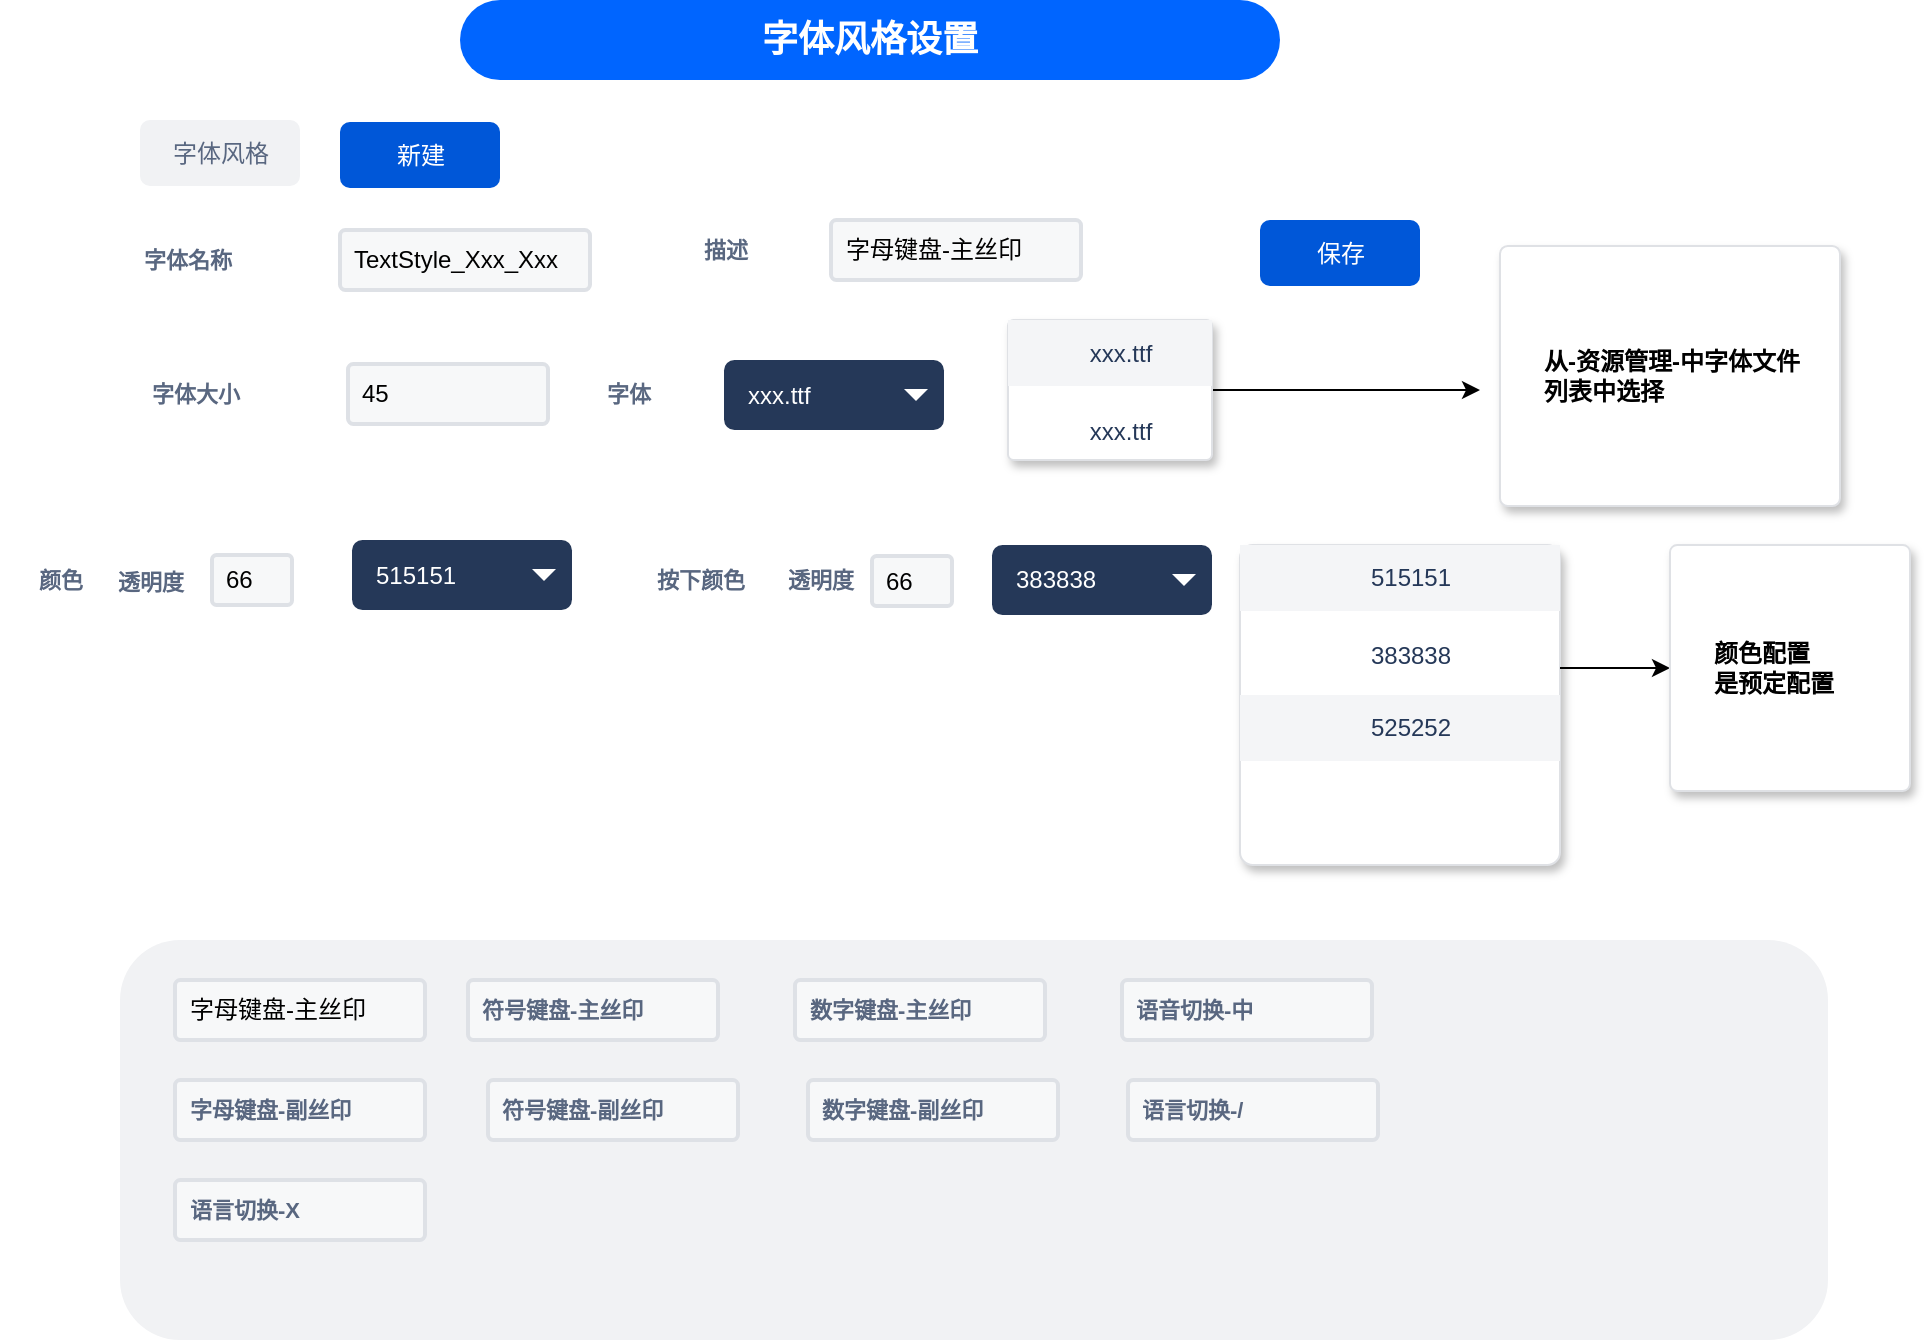 <mxfile version="12.3.5" type="github" pages="1">
  <diagram id="-xnqDO5uDrapk-A6JrnL" name="第 1 页">
    <mxGraphModel dx="1038" dy="572" grid="1" gridSize="10" guides="1" tooltips="1" connect="1" arrows="1" fold="1" page="1" pageScale="1" pageWidth="2339" pageHeight="3300" math="0" shadow="0">
      <root>
        <mxCell id="0"/>
        <mxCell id="1" parent="0"/>
        <mxCell id="E_ACQnhVHgZpY5XNoCvP-15" value="字体大小" style="fillColor=none;strokeColor=none;html=1;fontSize=11;fontStyle=0;align=left;fontColor=#596780;fontStyle=1;fontSize=11" parent="1" vertex="1">
          <mxGeometry x="84" y="207" width="60" height="20" as="geometry"/>
        </mxCell>
        <mxCell id="E_ACQnhVHgZpY5XNoCvP-16" value="45" style="rounded=1;arcSize=9;fillColor=#F7F8F9;align=left;spacingLeft=5;strokeColor=#DEE1E6;html=1;strokeWidth=2;fontSize=12" parent="1" vertex="1">
          <mxGeometry x="184" y="202" width="100" height="30" as="geometry"/>
        </mxCell>
        <mxCell id="E_ACQnhVHgZpY5XNoCvP-40" value="xxx.ttf" style="rounded=1;fillColor=#253858;strokeColor=none;html=1;fontColor=#ffffff;align=left;fontSize=12;spacingLeft=10" parent="1" vertex="1">
          <mxGeometry x="372" y="200" width="110" height="35" as="geometry"/>
        </mxCell>
        <mxCell id="E_ACQnhVHgZpY5XNoCvP-41" value="" style="shape=triangle;direction=south;fillColor=#ffffff;strokeColor=none;html=1" parent="E_ACQnhVHgZpY5XNoCvP-40" vertex="1">
          <mxGeometry x="1" y="0.5" width="12" height="6" relative="1" as="geometry">
            <mxPoint x="-20" y="-3" as="offset"/>
          </mxGeometry>
        </mxCell>
        <mxCell id="91r5-gFKFPTO61zWIt9e-17" style="edgeStyle=orthogonalEdgeStyle;rounded=0;orthogonalLoop=1;jettySize=auto;html=1;" edge="1" parent="1" source="E_ACQnhVHgZpY5XNoCvP-42">
          <mxGeometry relative="1" as="geometry">
            <mxPoint x="750" y="215" as="targetPoint"/>
          </mxGeometry>
        </mxCell>
        <mxCell id="E_ACQnhVHgZpY5XNoCvP-42" value="" style="rounded=1;fillColor=#ffffff;strokeColor=#DFE1E5;shadow=1;html=1;arcSize=4;align=center;" parent="1" vertex="1">
          <mxGeometry x="514" y="180" width="102" height="70" as="geometry"/>
        </mxCell>
        <mxCell id="E_ACQnhVHgZpY5XNoCvP-43" value="xxx.ttf" style="rounded=0;fillColor=#F4F5F7;strokeColor=none;shadow=0;html=1;align=center;fontSize=12;spacingLeft=10;fontColor=#253858;resizeWidth=1" parent="E_ACQnhVHgZpY5XNoCvP-42" vertex="1">
          <mxGeometry width="102" height="33" relative="1" as="geometry">
            <mxPoint as="offset"/>
          </mxGeometry>
        </mxCell>
        <mxCell id="E_ACQnhVHgZpY5XNoCvP-44" value="xxx.ttf" style="rounded=0;fillColor=none;strokeColor=none;shadow=0;html=1;align=center;fontSize=12;spacingLeft=10;fontColor=#253858;resizeWidth=1" parent="E_ACQnhVHgZpY5XNoCvP-42" vertex="1">
          <mxGeometry width="102" height="33" relative="1" as="geometry">
            <mxPoint y="39" as="offset"/>
          </mxGeometry>
        </mxCell>
        <mxCell id="E_ACQnhVHgZpY5XNoCvP-45" value="字体" style="fillColor=none;strokeColor=none;html=1;fontSize=11;fontStyle=0;align=center;fontColor=#596780;fontStyle=1;fontSize=11" parent="1" vertex="1">
          <mxGeometry x="294" y="207" width="60" height="20" as="geometry"/>
        </mxCell>
        <mxCell id="E_ACQnhVHgZpY5XNoCvP-46" value="515151" style="rounded=1;fillColor=#253858;strokeColor=none;html=1;fontColor=#ffffff;align=left;fontSize=12;spacingLeft=10" parent="1" vertex="1">
          <mxGeometry x="186" y="290" width="110" height="35" as="geometry"/>
        </mxCell>
        <mxCell id="E_ACQnhVHgZpY5XNoCvP-47" value="" style="shape=triangle;direction=south;fillColor=#ffffff;strokeColor=none;html=1" parent="E_ACQnhVHgZpY5XNoCvP-46" vertex="1">
          <mxGeometry x="1" y="0.5" width="12" height="6" relative="1" as="geometry">
            <mxPoint x="-20" y="-3" as="offset"/>
          </mxGeometry>
        </mxCell>
        <mxCell id="E_ACQnhVHgZpY5XNoCvP-48" value="透明度" style="fillColor=none;strokeColor=none;html=1;fontSize=11;fontStyle=0;align=center;fontColor=#596780;fontStyle=1;fontSize=11" parent="1" vertex="1">
          <mxGeometry x="55" y="300.5" width="60" height="20" as="geometry"/>
        </mxCell>
        <mxCell id="E_ACQnhVHgZpY5XNoCvP-49" value="383838" style="rounded=1;fillColor=#253858;strokeColor=none;html=1;fontColor=#ffffff;align=left;fontSize=12;spacingLeft=10" parent="1" vertex="1">
          <mxGeometry x="506" y="292.5" width="110" height="35" as="geometry"/>
        </mxCell>
        <mxCell id="E_ACQnhVHgZpY5XNoCvP-50" value="" style="shape=triangle;direction=south;fillColor=#ffffff;strokeColor=none;html=1" parent="E_ACQnhVHgZpY5XNoCvP-49" vertex="1">
          <mxGeometry x="1" y="0.5" width="12" height="6" relative="1" as="geometry">
            <mxPoint x="-20" y="-3" as="offset"/>
          </mxGeometry>
        </mxCell>
        <mxCell id="E_ACQnhVHgZpY5XNoCvP-51" value="按下颜色" style="fillColor=none;strokeColor=none;html=1;fontSize=11;fontStyle=0;align=center;fontColor=#596780;fontStyle=1;fontSize=11" parent="1" vertex="1">
          <mxGeometry x="330" y="300" width="60" height="20" as="geometry"/>
        </mxCell>
        <mxCell id="E_ACQnhVHgZpY5XNoCvP-52" value="66" style="rounded=1;arcSize=9;fillColor=#F7F8F9;align=left;spacingLeft=5;strokeColor=#DEE1E6;html=1;strokeWidth=2;fontSize=12" parent="1" vertex="1">
          <mxGeometry x="446" y="298" width="40" height="25" as="geometry"/>
        </mxCell>
        <mxCell id="E_ACQnhVHgZpY5XNoCvP-53" value="66" style="rounded=1;arcSize=9;fillColor=#F7F8F9;align=left;spacingLeft=5;strokeColor=#DEE1E6;html=1;strokeWidth=2;fontSize=12" parent="1" vertex="1">
          <mxGeometry x="116" y="297.5" width="40" height="25" as="geometry"/>
        </mxCell>
        <mxCell id="E_ACQnhVHgZpY5XNoCvP-54" value="" style="rounded=1;fillColor=#ffffff;strokeColor=#DFE1E5;shadow=1;html=1;arcSize=4;align=center;" parent="1" vertex="1">
          <mxGeometry x="630" y="292.5" width="160" height="160" as="geometry"/>
        </mxCell>
        <mxCell id="E_ACQnhVHgZpY5XNoCvP-55" value="515151" style="rounded=0;fillColor=#F4F5F7;strokeColor=none;shadow=0;html=1;align=center;fontSize=12;spacingLeft=10;fontColor=#253858;resizeWidth=1" parent="E_ACQnhVHgZpY5XNoCvP-54" vertex="1">
          <mxGeometry width="160" height="33" relative="1" as="geometry">
            <mxPoint as="offset"/>
          </mxGeometry>
        </mxCell>
        <mxCell id="E_ACQnhVHgZpY5XNoCvP-56" value="383838" style="rounded=0;fillColor=none;strokeColor=none;shadow=0;html=1;align=center;fontSize=12;spacingLeft=10;fontColor=#253858;resizeWidth=1" parent="E_ACQnhVHgZpY5XNoCvP-54" vertex="1">
          <mxGeometry width="160" height="33" relative="1" as="geometry">
            <mxPoint y="39" as="offset"/>
          </mxGeometry>
        </mxCell>
        <mxCell id="E_ACQnhVHgZpY5XNoCvP-61" value="525252" style="rounded=0;fillColor=#F4F5F7;strokeColor=none;shadow=0;html=1;align=center;fontSize=12;spacingLeft=10;fontColor=#253858;resizeWidth=1" parent="E_ACQnhVHgZpY5XNoCvP-54" vertex="1">
          <mxGeometry y="75" width="160" height="33" as="geometry">
            <mxPoint as="offset"/>
          </mxGeometry>
        </mxCell>
        <mxCell id="91r5-gFKFPTO61zWIt9e-22" style="edgeStyle=orthogonalEdgeStyle;rounded=0;orthogonalLoop=1;jettySize=auto;html=1;entryX=0;entryY=0.5;entryDx=0;entryDy=0;" edge="1" parent="E_ACQnhVHgZpY5XNoCvP-54" source="E_ACQnhVHgZpY5XNoCvP-56" target="91r5-gFKFPTO61zWIt9e-18">
          <mxGeometry relative="1" as="geometry">
            <Array as="points">
              <mxPoint x="190" y="61"/>
            </Array>
          </mxGeometry>
        </mxCell>
        <mxCell id="E_ACQnhVHgZpY5XNoCvP-62" value="颜色" style="fillColor=none;strokeColor=none;html=1;fontSize=11;fontStyle=0;align=center;fontColor=#596780;fontStyle=1;fontSize=11" parent="1" vertex="1">
          <mxGeometry x="10" y="300" width="60" height="20" as="geometry"/>
        </mxCell>
        <mxCell id="E_ACQnhVHgZpY5XNoCvP-63" value="透明度" style="fillColor=none;strokeColor=none;html=1;fontSize=11;fontStyle=0;align=center;fontColor=#596780;fontStyle=1;fontSize=11" parent="1" vertex="1">
          <mxGeometry x="390" y="300" width="60" height="20" as="geometry"/>
        </mxCell>
        <mxCell id="E_ACQnhVHgZpY5XNoCvP-64" value="" style="rounded=1;align=center;fillColor=#F1F2F4;strokeColor=none;html=1;fontColor=#596780;fontSize=12" parent="1" vertex="1">
          <mxGeometry x="70" y="490" width="854" height="200" as="geometry"/>
        </mxCell>
        <mxCell id="E_ACQnhVHgZpY5XNoCvP-65" value="保存" style="rounded=1;fillColor=#0057D8;align=center;strokeColor=none;html=1;fontColor=#ffffff;fontSize=12" parent="1" vertex="1">
          <mxGeometry x="640" y="130" width="80" height="33" as="geometry"/>
        </mxCell>
        <mxCell id="91r5-gFKFPTO61zWIt9e-1" value="字体风格设置" style="rounded=1;fillColor=#0065FF;strokeColor=none;html=1;fontColor=#ffffff;align=center;verticalAlign=middle;whiteSpace=wrap;fontSize=18;fontStyle=1;arcSize=50" vertex="1" parent="1">
          <mxGeometry x="240" y="20" width="410" height="40" as="geometry"/>
        </mxCell>
        <mxCell id="91r5-gFKFPTO61zWIt9e-2" value="TextStyle_Xxx_Xxx" style="rounded=1;arcSize=9;fillColor=#F7F8F9;align=left;spacingLeft=5;strokeColor=#DEE1E6;html=1;strokeWidth=2;fontSize=12" vertex="1" parent="1">
          <mxGeometry x="180" y="135" width="125" height="30" as="geometry"/>
        </mxCell>
        <mxCell id="91r5-gFKFPTO61zWIt9e-4" value="字体名称" style="fillColor=none;strokeColor=none;html=1;fontSize=11;fontStyle=0;align=left;fontColor=#596780;fontStyle=1;fontSize=11" vertex="1" parent="1">
          <mxGeometry x="80" y="140" width="60" height="20" as="geometry"/>
        </mxCell>
        <mxCell id="91r5-gFKFPTO61zWIt9e-6" value="描述" style="fillColor=none;strokeColor=none;html=1;fontSize=11;fontStyle=0;align=left;fontColor=#596780;fontStyle=1;fontSize=11" vertex="1" parent="1">
          <mxGeometry x="360" y="135" width="60" height="20" as="geometry"/>
        </mxCell>
        <mxCell id="91r5-gFKFPTO61zWIt9e-8" value="字母键盘-主丝印" style="rounded=1;arcSize=9;fillColor=#F7F8F9;align=left;spacingLeft=5;strokeColor=#DEE1E6;html=1;strokeWidth=2;fontSize=12" vertex="1" parent="1">
          <mxGeometry x="425.5" y="130" width="125" height="30" as="geometry"/>
        </mxCell>
        <mxCell id="91r5-gFKFPTO61zWIt9e-16" value="&lt;b&gt;从-资源管理-中字体文件列表中选择&lt;br&gt;&lt;/b&gt;" style="rounded=1;arcSize=3;fillColor=#ffffff;strokeColor=#DFE1E5;strokeWidth=1;shadow=1;align=left;html=1;whiteSpace=wrap;spacingLeft=20;spacingRight=20;fontSize=12" vertex="1" parent="1">
          <mxGeometry x="760" y="143" width="170" height="130" as="geometry"/>
        </mxCell>
        <mxCell id="91r5-gFKFPTO61zWIt9e-18" value="&lt;b&gt;颜色配置&lt;br&gt;是预定配置&lt;br&gt;&lt;/b&gt;" style="rounded=1;arcSize=3;fillColor=#ffffff;strokeColor=#DFE1E5;strokeWidth=1;shadow=1;align=left;html=1;whiteSpace=wrap;spacingLeft=20;spacingRight=20;fontSize=12" vertex="1" parent="1">
          <mxGeometry x="845" y="292.5" width="120" height="123" as="geometry"/>
        </mxCell>
        <mxCell id="91r5-gFKFPTO61zWIt9e-23" value="字母键盘-主丝印" style="rounded=1;arcSize=9;fillColor=#F7F8F9;align=left;spacingLeft=5;strokeColor=#DEE1E6;html=1;strokeWidth=2;fontSize=12" vertex="1" parent="1">
          <mxGeometry x="97.5" y="510" width="125" height="30" as="geometry"/>
        </mxCell>
        <mxCell id="91r5-gFKFPTO61zWIt9e-24" value="&lt;span style=&quot;color: rgb(89 , 103 , 128) ; font-size: 11px ; font-weight: 700&quot;&gt;符号键盘-主丝印&lt;/span&gt;" style="rounded=1;arcSize=9;fillColor=#F7F8F9;align=left;spacingLeft=5;strokeColor=#DEE1E6;html=1;strokeWidth=2;fontSize=12" vertex="1" parent="1">
          <mxGeometry x="244" y="510" width="125" height="30" as="geometry"/>
        </mxCell>
        <mxCell id="91r5-gFKFPTO61zWIt9e-26" value="&lt;span style=&quot;color: rgb(89 , 103 , 128) ; font-size: 11px ; font-weight: 700&quot;&gt;数字键盘-主丝印&lt;/span&gt;" style="rounded=1;arcSize=9;fillColor=#F7F8F9;align=left;spacingLeft=5;strokeColor=#DEE1E6;html=1;strokeWidth=2;fontSize=12" vertex="1" parent="1">
          <mxGeometry x="407.5" y="510" width="125" height="30" as="geometry"/>
        </mxCell>
        <mxCell id="91r5-gFKFPTO61zWIt9e-27" value="&lt;span style=&quot;color: rgb(89 , 103 , 128) ; font-size: 11px ; font-weight: 700&quot;&gt;语音切换-中&lt;/span&gt;" style="rounded=1;arcSize=9;fillColor=#F7F8F9;align=left;spacingLeft=5;strokeColor=#DEE1E6;html=1;strokeWidth=2;fontSize=12" vertex="1" parent="1">
          <mxGeometry x="571" y="510" width="125" height="30" as="geometry"/>
        </mxCell>
        <mxCell id="91r5-gFKFPTO61zWIt9e-28" value="&lt;span style=&quot;color: rgb(89 , 103 , 128) ; font-size: 11px ; font-weight: 700&quot;&gt;字母键盘-副丝印&lt;/span&gt;" style="rounded=1;arcSize=9;fillColor=#F7F8F9;align=left;spacingLeft=5;strokeColor=#DEE1E6;html=1;strokeWidth=2;fontSize=12" vertex="1" parent="1">
          <mxGeometry x="97.5" y="560" width="125" height="30" as="geometry"/>
        </mxCell>
        <mxCell id="91r5-gFKFPTO61zWIt9e-29" value="&lt;span style=&quot;color: rgb(89 , 103 , 128) ; font-size: 11px ; font-weight: 700&quot;&gt;符号键盘-副丝印&lt;/span&gt;" style="rounded=1;arcSize=9;fillColor=#F7F8F9;align=left;spacingLeft=5;strokeColor=#DEE1E6;html=1;strokeWidth=2;fontSize=12" vertex="1" parent="1">
          <mxGeometry x="254" y="560" width="125" height="30" as="geometry"/>
        </mxCell>
        <mxCell id="91r5-gFKFPTO61zWIt9e-30" value="&lt;span style=&quot;color: rgb(89 , 103 , 128) ; font-size: 11px ; font-weight: 700&quot;&gt;数字键盘-副丝印&lt;/span&gt;" style="rounded=1;arcSize=9;fillColor=#F7F8F9;align=left;spacingLeft=5;strokeColor=#DEE1E6;html=1;strokeWidth=2;fontSize=12" vertex="1" parent="1">
          <mxGeometry x="414" y="560" width="125" height="30" as="geometry"/>
        </mxCell>
        <mxCell id="91r5-gFKFPTO61zWIt9e-31" value="&lt;span style=&quot;color: rgb(89 , 103 , 128) ; font-size: 11px ; font-weight: 700&quot;&gt;语言切换-/&lt;/span&gt;" style="rounded=1;arcSize=9;fillColor=#F7F8F9;align=left;spacingLeft=5;strokeColor=#DEE1E6;html=1;strokeWidth=2;fontSize=12" vertex="1" parent="1">
          <mxGeometry x="574" y="560" width="125" height="30" as="geometry"/>
        </mxCell>
        <mxCell id="91r5-gFKFPTO61zWIt9e-32" value="&lt;span style=&quot;color: rgb(89 , 103 , 128) ; font-size: 11px ; font-weight: 700&quot;&gt;语言切换-X&lt;/span&gt;" style="rounded=1;arcSize=9;fillColor=#F7F8F9;align=left;spacingLeft=5;strokeColor=#DEE1E6;html=1;strokeWidth=2;fontSize=12" vertex="1" parent="1">
          <mxGeometry x="97.5" y="610" width="125" height="30" as="geometry"/>
        </mxCell>
        <mxCell id="91r5-gFKFPTO61zWIt9e-37" value="新建" style="rounded=1;fillColor=#0057D8;align=center;strokeColor=none;html=1;fontColor=#ffffff;fontSize=12" vertex="1" parent="1">
          <mxGeometry x="180" y="81" width="80" height="33" as="geometry"/>
        </mxCell>
        <mxCell id="91r5-gFKFPTO61zWIt9e-38" value="字体风格" style="rounded=1;align=center;fillColor=#F1F2F4;strokeColor=none;html=1;fontColor=#596780;fontSize=12" vertex="1" parent="1">
          <mxGeometry x="80" y="80" width="80" height="33" as="geometry"/>
        </mxCell>
      </root>
    </mxGraphModel>
  </diagram>
</mxfile>
